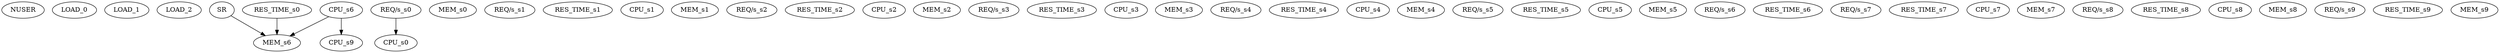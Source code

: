 strict digraph "" {
	NUSER;
	LOAD_0;
	LOAD_1;
	LOAD_2;
	SR -> MEM_s6;
	"REQ/s_s0" -> CPU_s0;
	RES_TIME_s0 -> MEM_s6;
	MEM_s0;
	"REQ/s_s1";
	RES_TIME_s1;
	CPU_s1;
	MEM_s1;
	"REQ/s_s2";
	RES_TIME_s2;
	CPU_s2;
	MEM_s2;
	"REQ/s_s3";
	RES_TIME_s3;
	CPU_s3;
	MEM_s3;
	"REQ/s_s4";
	RES_TIME_s4;
	CPU_s4;
	MEM_s4;
	"REQ/s_s5";
	RES_TIME_s5;
	CPU_s5;
	MEM_s5;
	"REQ/s_s6";
	RES_TIME_s6;
	CPU_s6 -> MEM_s6;
	CPU_s6 -> CPU_s9;
	"REQ/s_s7";
	RES_TIME_s7;
	CPU_s7;
	MEM_s7;
	"REQ/s_s8";
	RES_TIME_s8;
	CPU_s8;
	MEM_s8;
	"REQ/s_s9";
	RES_TIME_s9;
	MEM_s9;
}
